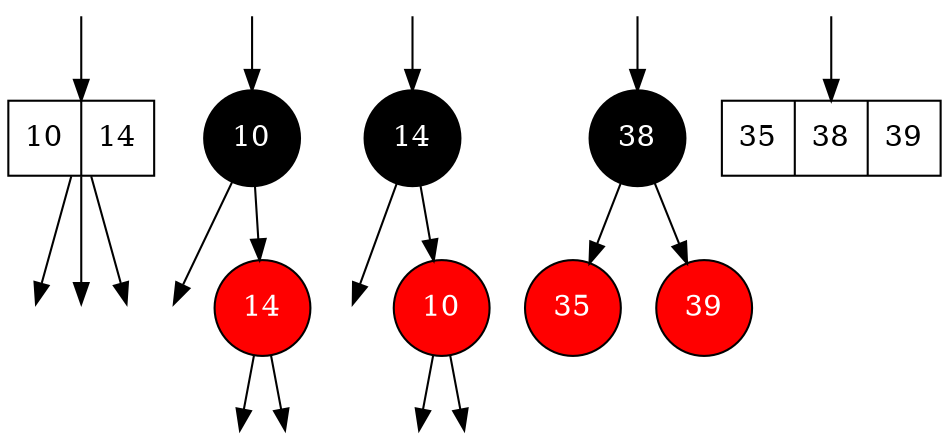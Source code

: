 digraph{
 none[shape=point][color=white]
 none1[shape=point][color=white]
 none2[shape=point][color=white]
 none3[shape=point][color=white]

 none4[shape=point][color=white]
 none5[shape=point][color=white]
 none6[shape=point][color=white]
 none7[shape=point][color=white]

 none8[shape=point][color=white]
 none9[shape=point][color=white]
 none10[shape=point][color=white]
 none11[shape=point][color=white]

 none12[shape=point][color=white]

 none13[shape=point][color=white]

 root[label=" 10|14"][shape=record];
 z10 [label=10][style=filled][fillcolor=black][fontcolor=white][shape=circle];
 r14 [label=14][style=filled][fillcolor=red][fontcolor=white][shape=circle];
 r10 [label=10][style=filled][fillcolor=red][fontcolor=white][shape=circle];
 z14 [label=14][style=filled][fillcolor=black][fontcolor=white][shape=circle];


 root2[label=" 35|38|39"][shape=record];
 38 [style=filled][fillcolor=black][fontcolor=white][shape=circle]
 35 [style=filled][fillcolor=red][fontcolor=white][shape=circle]
 39 [style=filled][fillcolor=red][fontcolor=white][shape=circle]
 
 none4 -> z10
 z10 -> r14
 z10 -> none5
 r14 -> none6
 r14 -> none7
 
 none8 -> z14
 z14 -> r10
 z14 -> none9
 r10 -> none10
 r10 -> none11

 none -> root
 root -> none1
 root -> none2
 root -> none3

 none13 -> root2

 none12 -> 38
 38 -> 35
 38 -> 39

}